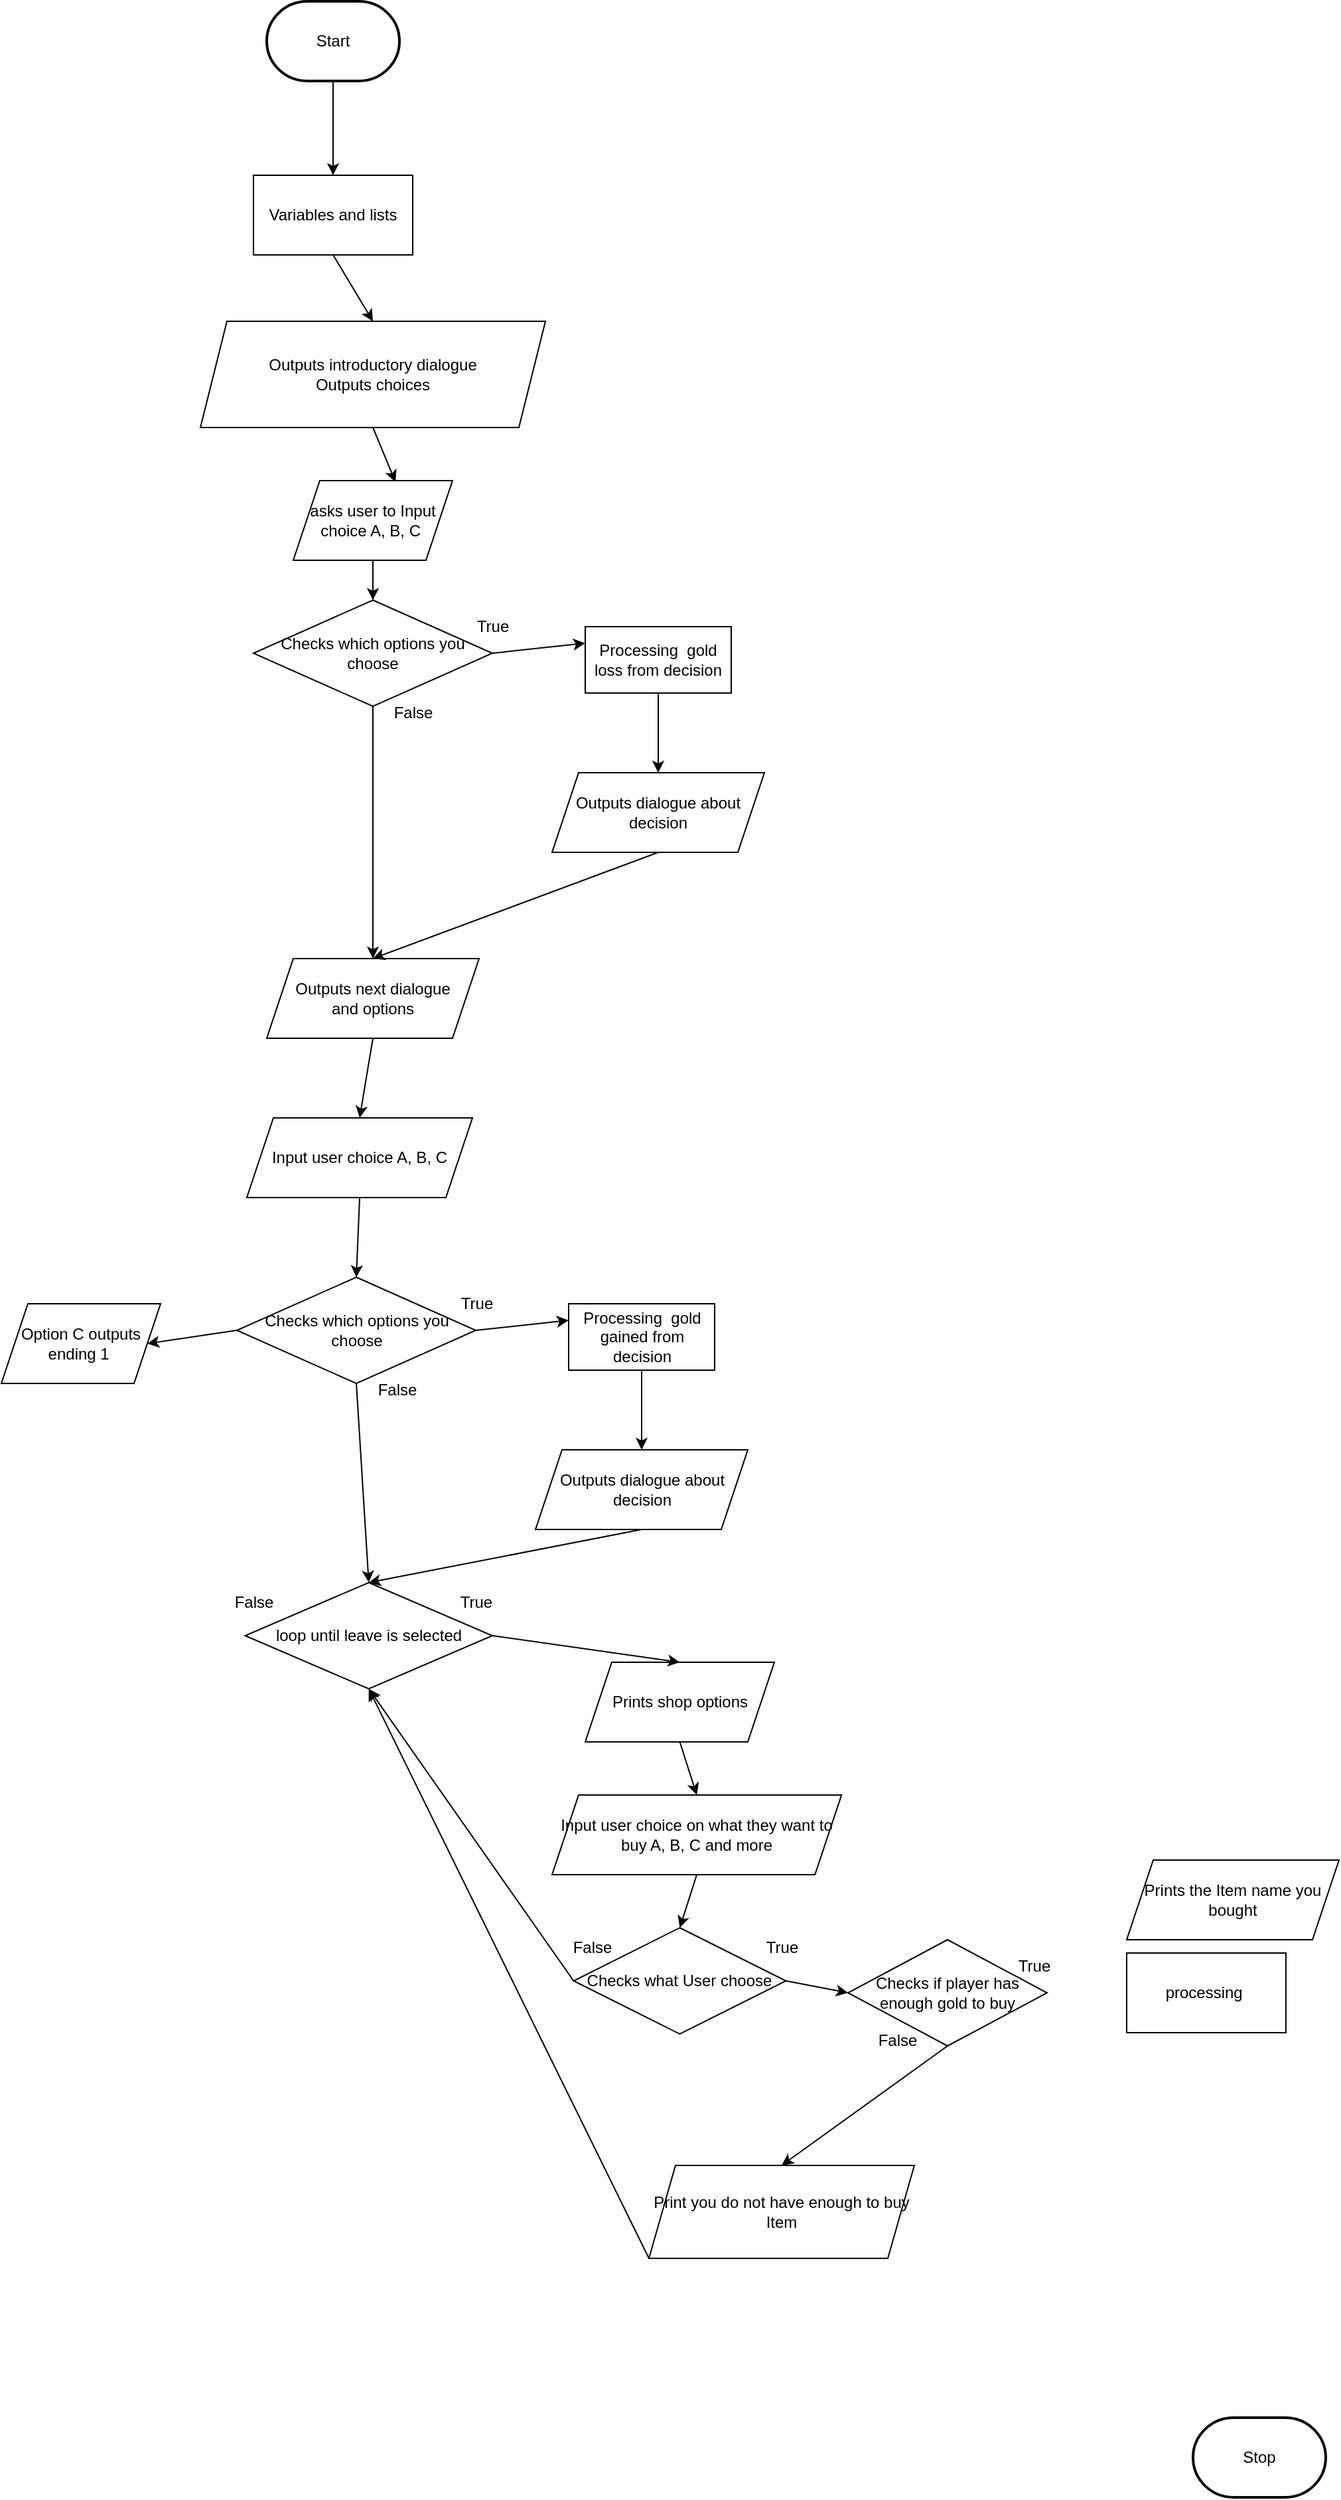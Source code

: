 <mxfile>
    <diagram id="HIP3nbAZw_EuaXWnEj3U" name="Page-1">
        <mxGraphModel dx="2568" dy="624" grid="1" gridSize="10" guides="1" tooltips="1" connect="1" arrows="1" fold="1" page="1" pageScale="1" pageWidth="850" pageHeight="1100" math="0" shadow="0">
            <root>
                <mxCell id="0"/>
                <mxCell id="1" parent="0"/>
                <mxCell id="2" value="Start" style="strokeWidth=2;html=1;shape=mxgraph.flowchart.terminator;whiteSpace=wrap;" parent="1" vertex="1">
                    <mxGeometry x="-508" y="10" width="100" height="60" as="geometry"/>
                </mxCell>
                <mxCell id="3" value="Stop" style="strokeWidth=2;html=1;shape=mxgraph.flowchart.terminator;whiteSpace=wrap;" parent="1" vertex="1">
                    <mxGeometry x="190" y="1830" width="100" height="60" as="geometry"/>
                </mxCell>
                <mxCell id="6" style="html=1;rounded=0;exitX=0.5;exitY=1;exitDx=0;exitDy=0;entryX=0.5;entryY=0;entryDx=0;entryDy=0;" edge="1" parent="1" source="7" target="10">
                    <mxGeometry relative="1" as="geometry">
                        <mxPoint x="-338" y="251" as="sourcePoint"/>
                        <mxPoint x="-338" y="442" as="targetPoint"/>
                    </mxGeometry>
                </mxCell>
                <mxCell id="7" value="Variables and lists" style="rounded=0;whiteSpace=wrap;html=1;" vertex="1" parent="1">
                    <mxGeometry x="-518" y="141" width="120" height="60" as="geometry"/>
                </mxCell>
                <mxCell id="8" style="html=1;rounded=0;exitX=0.5;exitY=1;exitDx=0;exitDy=0;exitPerimeter=0;entryX=0.5;entryY=0;entryDx=0;entryDy=0;" edge="1" parent="1" source="2" target="7">
                    <mxGeometry relative="1" as="geometry">
                        <mxPoint x="-268" y="71" as="sourcePoint"/>
                        <mxPoint x="-268" y="262" as="targetPoint"/>
                    </mxGeometry>
                </mxCell>
                <mxCell id="10" value="Outputs introductory dialogue&lt;br&gt;Outputs choices" style="shape=parallelogram;perimeter=parallelogramPerimeter;whiteSpace=wrap;html=1;fixedSize=1;" vertex="1" parent="1">
                    <mxGeometry x="-558" y="251" width="260" height="80" as="geometry"/>
                </mxCell>
                <mxCell id="21" style="edgeStyle=none;html=1;exitX=0.5;exitY=1;exitDx=0;exitDy=0;entryX=0.5;entryY=0;entryDx=0;entryDy=0;" edge="1" parent="1" source="11" target="12">
                    <mxGeometry relative="1" as="geometry">
                        <mxPoint x="-428" y="721" as="targetPoint"/>
                    </mxGeometry>
                </mxCell>
                <mxCell id="11" value="Checks which options you choose" style="rhombus;whiteSpace=wrap;html=1;" vertex="1" parent="1">
                    <mxGeometry x="-518" y="461" width="180" height="80" as="geometry"/>
                </mxCell>
                <mxCell id="25" style="edgeStyle=none;html=1;exitX=0.5;exitY=1;exitDx=0;exitDy=0;entryX=0.5;entryY=0;entryDx=0;entryDy=0;" edge="1" parent="1" source="12" target="24">
                    <mxGeometry relative="1" as="geometry"/>
                </mxCell>
                <mxCell id="12" value="Outputs next dialogue&lt;br&gt;and options" style="shape=parallelogram;perimeter=parallelogramPerimeter;whiteSpace=wrap;html=1;fixedSize=1;" vertex="1" parent="1">
                    <mxGeometry x="-508" y="731" width="160" height="60" as="geometry"/>
                </mxCell>
                <mxCell id="13" value="False" style="text;html=1;align=center;verticalAlign=middle;resizable=0;points=[];autosize=1;strokeColor=none;fillColor=none;" vertex="1" parent="1">
                    <mxGeometry x="-423" y="531" width="50" height="30" as="geometry"/>
                </mxCell>
                <mxCell id="14" value="True" style="text;html=1;align=center;verticalAlign=middle;resizable=0;points=[];autosize=1;strokeColor=none;fillColor=none;" vertex="1" parent="1">
                    <mxGeometry x="-363" y="466" width="50" height="30" as="geometry"/>
                </mxCell>
                <mxCell id="15" style="html=1;rounded=0;exitX=0.5;exitY=1;exitDx=0;exitDy=0;entryX=0.642;entryY=0.017;entryDx=0;entryDy=0;entryPerimeter=0;" edge="1" parent="1" source="10" target="22">
                    <mxGeometry relative="1" as="geometry">
                        <mxPoint x="-258" y="81" as="sourcePoint"/>
                        <mxPoint x="-258" y="272" as="targetPoint"/>
                    </mxGeometry>
                </mxCell>
                <mxCell id="16" value="Processing&amp;nbsp; gold loss from decision" style="rounded=0;whiteSpace=wrap;html=1;" vertex="1" parent="1">
                    <mxGeometry x="-268" y="481" width="110" height="50" as="geometry"/>
                </mxCell>
                <mxCell id="17" value="Outputs dialogue about decision" style="shape=parallelogram;perimeter=parallelogramPerimeter;whiteSpace=wrap;html=1;fixedSize=1;" vertex="1" parent="1">
                    <mxGeometry x="-293" y="591" width="160" height="60" as="geometry"/>
                </mxCell>
                <mxCell id="18" style="html=1;rounded=0;exitX=1;exitY=0.5;exitDx=0;exitDy=0;entryX=0;entryY=0.25;entryDx=0;entryDy=0;" edge="1" parent="1" source="11" target="16">
                    <mxGeometry relative="1" as="geometry">
                        <mxPoint x="-418" y="381" as="sourcePoint"/>
                        <mxPoint x="-418" y="471" as="targetPoint"/>
                    </mxGeometry>
                </mxCell>
                <mxCell id="19" style="html=1;rounded=0;entryX=0.5;entryY=0;entryDx=0;entryDy=0;exitX=0.5;exitY=1;exitDx=0;exitDy=0;" edge="1" parent="1" source="16" target="17">
                    <mxGeometry relative="1" as="geometry">
                        <mxPoint x="-228" y="551" as="sourcePoint"/>
                        <mxPoint x="-258" y="503.5" as="targetPoint"/>
                    </mxGeometry>
                </mxCell>
                <mxCell id="20" style="html=1;rounded=0;entryX=0.5;entryY=0;entryDx=0;entryDy=0;exitX=0.5;exitY=1;exitDx=0;exitDy=0;" edge="1" parent="1" source="17" target="12">
                    <mxGeometry relative="1" as="geometry">
                        <mxPoint x="-203" y="541" as="sourcePoint"/>
                        <mxPoint x="-203" y="601" as="targetPoint"/>
                    </mxGeometry>
                </mxCell>
                <mxCell id="23" style="edgeStyle=none;html=1;exitX=0.5;exitY=1;exitDx=0;exitDy=0;entryX=0.5;entryY=0;entryDx=0;entryDy=0;" edge="1" parent="1" source="22" target="11">
                    <mxGeometry relative="1" as="geometry"/>
                </mxCell>
                <mxCell id="22" value="asks user to Input choice A, B, C&amp;nbsp;" style="shape=parallelogram;perimeter=parallelogramPerimeter;whiteSpace=wrap;html=1;fixedSize=1;" vertex="1" parent="1">
                    <mxGeometry x="-488" y="371" width="120" height="60" as="geometry"/>
                </mxCell>
                <mxCell id="33" style="edgeStyle=none;html=1;exitX=0.5;exitY=1;exitDx=0;exitDy=0;entryX=0.5;entryY=0;entryDx=0;entryDy=0;" edge="1" parent="1" source="24" target="26">
                    <mxGeometry relative="1" as="geometry"/>
                </mxCell>
                <mxCell id="24" value="Input user choice A, B, C" style="shape=parallelogram;perimeter=parallelogramPerimeter;whiteSpace=wrap;html=1;fixedSize=1;" vertex="1" parent="1">
                    <mxGeometry x="-523" y="851" width="170" height="60" as="geometry"/>
                </mxCell>
                <mxCell id="35" style="edgeStyle=none;html=1;exitX=0;exitY=0.5;exitDx=0;exitDy=0;entryX=1;entryY=0.5;entryDx=0;entryDy=0;" edge="1" parent="1" source="26" target="34">
                    <mxGeometry relative="1" as="geometry"/>
                </mxCell>
                <mxCell id="37" style="edgeStyle=none;html=1;exitX=0.5;exitY=1;exitDx=0;exitDy=0;entryX=0.5;entryY=0;entryDx=0;entryDy=0;" edge="1" parent="1" source="26" target="40">
                    <mxGeometry relative="1" as="geometry">
                        <mxPoint x="-578" y="1211" as="targetPoint"/>
                    </mxGeometry>
                </mxCell>
                <mxCell id="26" value="Checks which options you choose" style="rhombus;whiteSpace=wrap;html=1;" vertex="1" parent="1">
                    <mxGeometry x="-530.5" y="971" width="180" height="80" as="geometry"/>
                </mxCell>
                <mxCell id="27" value="False" style="text;html=1;align=center;verticalAlign=middle;resizable=0;points=[];autosize=1;strokeColor=none;fillColor=none;" vertex="1" parent="1">
                    <mxGeometry x="-435.5" y="1041" width="50" height="30" as="geometry"/>
                </mxCell>
                <mxCell id="28" value="True" style="text;html=1;align=center;verticalAlign=middle;resizable=0;points=[];autosize=1;strokeColor=none;fillColor=none;" vertex="1" parent="1">
                    <mxGeometry x="-375.5" y="976" width="50" height="30" as="geometry"/>
                </mxCell>
                <mxCell id="29" value="Processing&amp;nbsp; gold gained from decision" style="rounded=0;whiteSpace=wrap;html=1;" vertex="1" parent="1">
                    <mxGeometry x="-280.5" y="991" width="110" height="50" as="geometry"/>
                </mxCell>
                <mxCell id="38" style="edgeStyle=none;html=1;exitX=0.5;exitY=1;exitDx=0;exitDy=0;entryX=0.5;entryY=0;entryDx=0;entryDy=0;" edge="1" parent="1" source="30" target="40">
                    <mxGeometry relative="1" as="geometry"/>
                </mxCell>
                <mxCell id="30" value="Outputs dialogue about decision" style="shape=parallelogram;perimeter=parallelogramPerimeter;whiteSpace=wrap;html=1;fixedSize=1;" vertex="1" parent="1">
                    <mxGeometry x="-305.5" y="1101" width="160" height="60" as="geometry"/>
                </mxCell>
                <mxCell id="31" style="html=1;rounded=0;exitX=1;exitY=0.5;exitDx=0;exitDy=0;entryX=0;entryY=0.25;entryDx=0;entryDy=0;" edge="1" parent="1" source="26" target="29">
                    <mxGeometry relative="1" as="geometry">
                        <mxPoint x="-430.5" y="891" as="sourcePoint"/>
                        <mxPoint x="-430.5" y="981" as="targetPoint"/>
                    </mxGeometry>
                </mxCell>
                <mxCell id="32" style="html=1;rounded=0;entryX=0.5;entryY=0;entryDx=0;entryDy=0;exitX=0.5;exitY=1;exitDx=0;exitDy=0;" edge="1" parent="1" source="29" target="30">
                    <mxGeometry relative="1" as="geometry">
                        <mxPoint x="-240.5" y="1061" as="sourcePoint"/>
                        <mxPoint x="-270.5" y="1013.5" as="targetPoint"/>
                    </mxGeometry>
                </mxCell>
                <mxCell id="34" value="Option C outputs ending 1&amp;nbsp;" style="shape=parallelogram;perimeter=parallelogramPerimeter;whiteSpace=wrap;html=1;fixedSize=1;" vertex="1" parent="1">
                    <mxGeometry x="-708" y="991" width="120" height="60" as="geometry"/>
                </mxCell>
                <mxCell id="44" style="edgeStyle=none;html=1;exitX=0.5;exitY=1;exitDx=0;exitDy=0;entryX=0.5;entryY=0;entryDx=0;entryDy=0;" edge="1" parent="1" source="36" target="41">
                    <mxGeometry relative="1" as="geometry"/>
                </mxCell>
                <mxCell id="36" value="Prints shop options" style="shape=parallelogram;perimeter=parallelogramPerimeter;whiteSpace=wrap;html=1;fixedSize=1;" vertex="1" parent="1">
                    <mxGeometry x="-268" y="1261" width="142.5" height="60" as="geometry"/>
                </mxCell>
                <mxCell id="48" style="edgeStyle=none;html=1;exitX=1;exitY=0.5;exitDx=0;exitDy=0;entryX=0.5;entryY=0;entryDx=0;entryDy=0;" edge="1" parent="1" source="40" target="36">
                    <mxGeometry relative="1" as="geometry"/>
                </mxCell>
                <mxCell id="40" value="loop until leave is selected" style="rhombus;whiteSpace=wrap;html=1;" vertex="1" parent="1">
                    <mxGeometry x="-524.25" y="1201" width="186.25" height="80" as="geometry"/>
                </mxCell>
                <mxCell id="46" style="edgeStyle=none;html=1;exitX=0.5;exitY=1;exitDx=0;exitDy=0;entryX=0.5;entryY=0;entryDx=0;entryDy=0;" edge="1" parent="1" source="41" target="45">
                    <mxGeometry relative="1" as="geometry"/>
                </mxCell>
                <mxCell id="41" value="Input user choice on what they want to buy A, B, C and more" style="shape=parallelogram;perimeter=parallelogramPerimeter;whiteSpace=wrap;html=1;fixedSize=1;" vertex="1" parent="1">
                    <mxGeometry x="-293" y="1361" width="218.13" height="60" as="geometry"/>
                </mxCell>
                <mxCell id="55" style="edgeStyle=none;html=1;exitX=0;exitY=0.5;exitDx=0;exitDy=0;entryX=0.5;entryY=1;entryDx=0;entryDy=0;" edge="1" parent="1" source="45" target="40">
                    <mxGeometry relative="1" as="geometry"/>
                </mxCell>
                <mxCell id="64" style="edgeStyle=none;html=1;exitX=1;exitY=0.5;exitDx=0;exitDy=0;entryX=0;entryY=0.5;entryDx=0;entryDy=0;" edge="1" parent="1" source="45" target="56">
                    <mxGeometry relative="1" as="geometry"/>
                </mxCell>
                <mxCell id="45" value="Checks what User choose" style="rhombus;whiteSpace=wrap;html=1;" vertex="1" parent="1">
                    <mxGeometry x="-276.75" y="1461" width="160" height="80" as="geometry"/>
                </mxCell>
                <mxCell id="49" value="True" style="text;html=1;strokeColor=none;fillColor=none;align=center;verticalAlign=middle;whiteSpace=wrap;rounded=0;" vertex="1" parent="1">
                    <mxGeometry x="-380.5" y="1201" width="60" height="30" as="geometry"/>
                </mxCell>
                <mxCell id="50" value="False" style="text;html=1;align=center;verticalAlign=middle;resizable=0;points=[];autosize=1;strokeColor=none;fillColor=none;" vertex="1" parent="1">
                    <mxGeometry x="-543" y="1201" width="50" height="30" as="geometry"/>
                </mxCell>
                <mxCell id="51" value="True" style="text;html=1;align=center;verticalAlign=middle;resizable=0;points=[];autosize=1;strokeColor=none;fillColor=none;" vertex="1" parent="1">
                    <mxGeometry x="-145.5" y="1461" width="50" height="30" as="geometry"/>
                </mxCell>
                <mxCell id="52" value="False" style="text;html=1;align=center;verticalAlign=middle;resizable=0;points=[];autosize=1;strokeColor=none;fillColor=none;" vertex="1" parent="1">
                    <mxGeometry x="-288" y="1461" width="50" height="30" as="geometry"/>
                </mxCell>
                <mxCell id="61" style="edgeStyle=none;html=1;exitX=0.5;exitY=1;exitDx=0;exitDy=0;entryX=0.5;entryY=0;entryDx=0;entryDy=0;" edge="1" parent="1" source="56" target="59">
                    <mxGeometry relative="1" as="geometry">
                        <mxPoint x="-118" y="1611" as="targetPoint"/>
                        <mxPoint x="0.13" y="1541" as="sourcePoint"/>
                    </mxGeometry>
                </mxCell>
                <mxCell id="56" value="Checks if player has enough gold to buy" style="rhombus;whiteSpace=wrap;html=1;" vertex="1" parent="1">
                    <mxGeometry x="-70" y="1470" width="150" height="80" as="geometry"/>
                </mxCell>
                <mxCell id="57" value="False" style="text;html=1;align=center;verticalAlign=middle;resizable=0;points=[];autosize=1;strokeColor=none;fillColor=none;" vertex="1" parent="1">
                    <mxGeometry x="-58" y="1531" width="50" height="30" as="geometry"/>
                </mxCell>
                <mxCell id="60" style="edgeStyle=none;html=1;exitX=0;exitY=1;exitDx=0;exitDy=0;entryX=0.5;entryY=1;entryDx=0;entryDy=0;" edge="1" parent="1" source="59" target="40">
                    <mxGeometry relative="1" as="geometry"/>
                </mxCell>
                <mxCell id="59" value="Print you do not have enough to buy Item" style="shape=parallelogram;perimeter=parallelogramPerimeter;whiteSpace=wrap;html=1;fixedSize=1;" vertex="1" parent="1">
                    <mxGeometry x="-220" y="1640" width="200" height="70" as="geometry"/>
                </mxCell>
                <mxCell id="65" value="True" style="text;html=1;align=center;verticalAlign=middle;resizable=0;points=[];autosize=1;strokeColor=none;fillColor=none;" vertex="1" parent="1">
                    <mxGeometry x="45" y="1475" width="50" height="30" as="geometry"/>
                </mxCell>
                <mxCell id="66" value="processing&amp;nbsp;" style="rounded=0;whiteSpace=wrap;html=1;" vertex="1" parent="1">
                    <mxGeometry x="140" y="1480" width="120" height="60" as="geometry"/>
                </mxCell>
                <mxCell id="67" value="Prints the Item name you bought" style="shape=parallelogram;perimeter=parallelogramPerimeter;whiteSpace=wrap;html=1;fixedSize=1;" vertex="1" parent="1">
                    <mxGeometry x="140" y="1410" width="160" height="60" as="geometry"/>
                </mxCell>
            </root>
        </mxGraphModel>
    </diagram>
</mxfile>
